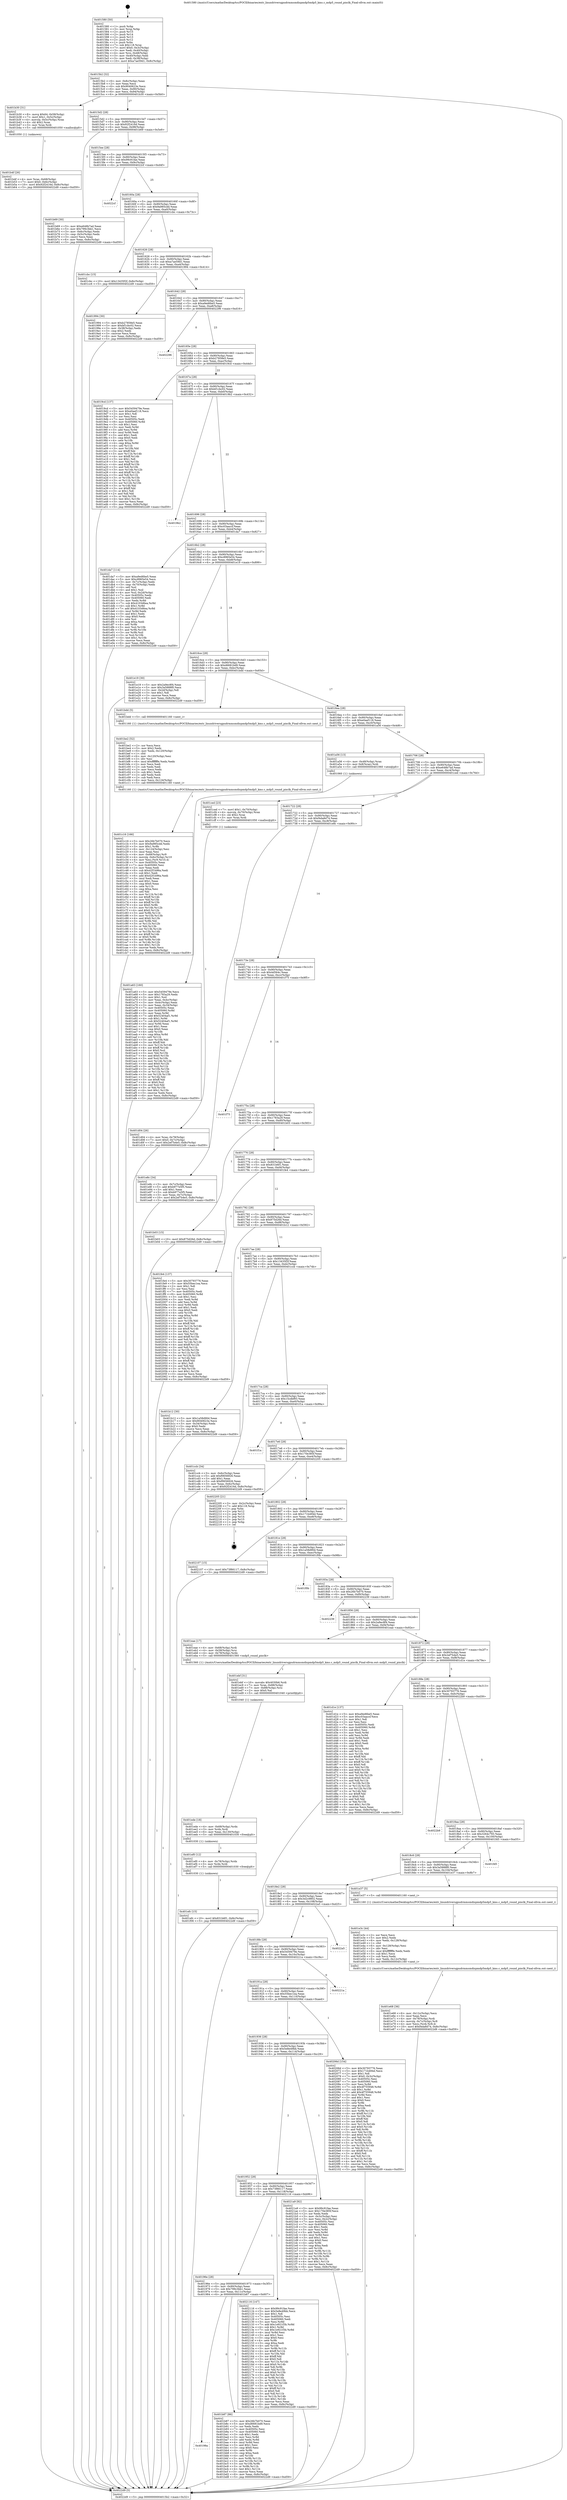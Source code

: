 digraph "0x401580" {
  label = "0x401580 (/mnt/c/Users/mathe/Desktop/tcc/POCII/binaries/extr_linuxdriversgpudrmmsmdispmdp5mdp5_kms.c_mdp5_round_pixclk_Final-ollvm.out::main(0))"
  labelloc = "t"
  node[shape=record]

  Entry [label="",width=0.3,height=0.3,shape=circle,fillcolor=black,style=filled]
  "0x4015b2" [label="{
     0x4015b2 [32]\l
     | [instrs]\l
     &nbsp;&nbsp;0x4015b2 \<+6\>: mov -0x8c(%rbp),%eax\l
     &nbsp;&nbsp;0x4015b8 \<+2\>: mov %eax,%ecx\l
     &nbsp;&nbsp;0x4015ba \<+6\>: sub $0x9040623e,%ecx\l
     &nbsp;&nbsp;0x4015c0 \<+6\>: mov %eax,-0x90(%rbp)\l
     &nbsp;&nbsp;0x4015c6 \<+6\>: mov %ecx,-0x94(%rbp)\l
     &nbsp;&nbsp;0x4015cc \<+6\>: je 0000000000401b30 \<main+0x5b0\>\l
  }"]
  "0x401b30" [label="{
     0x401b30 [31]\l
     | [instrs]\l
     &nbsp;&nbsp;0x401b30 \<+8\>: movq $0x64,-0x58(%rbp)\l
     &nbsp;&nbsp;0x401b38 \<+7\>: movl $0x1,-0x5c(%rbp)\l
     &nbsp;&nbsp;0x401b3f \<+4\>: movslq -0x5c(%rbp),%rax\l
     &nbsp;&nbsp;0x401b43 \<+4\>: shl $0x2,%rax\l
     &nbsp;&nbsp;0x401b47 \<+3\>: mov %rax,%rdi\l
     &nbsp;&nbsp;0x401b4a \<+5\>: call 0000000000401050 \<malloc@plt\>\l
     | [calls]\l
     &nbsp;&nbsp;0x401050 \{1\} (unknown)\l
  }"]
  "0x4015d2" [label="{
     0x4015d2 [28]\l
     | [instrs]\l
     &nbsp;&nbsp;0x4015d2 \<+5\>: jmp 00000000004015d7 \<main+0x57\>\l
     &nbsp;&nbsp;0x4015d7 \<+6\>: mov -0x90(%rbp),%eax\l
     &nbsp;&nbsp;0x4015dd \<+5\>: sub $0x92f2416d,%eax\l
     &nbsp;&nbsp;0x4015e2 \<+6\>: mov %eax,-0x98(%rbp)\l
     &nbsp;&nbsp;0x4015e8 \<+6\>: je 0000000000401b69 \<main+0x5e9\>\l
  }"]
  Exit [label="",width=0.3,height=0.3,shape=circle,fillcolor=black,style=filled,peripheries=2]
  "0x401b69" [label="{
     0x401b69 [30]\l
     | [instrs]\l
     &nbsp;&nbsp;0x401b69 \<+5\>: mov $0xe648b7ad,%eax\l
     &nbsp;&nbsp;0x401b6e \<+5\>: mov $0x799c3bb1,%ecx\l
     &nbsp;&nbsp;0x401b73 \<+3\>: mov -0x6c(%rbp),%edx\l
     &nbsp;&nbsp;0x401b76 \<+3\>: cmp -0x5c(%rbp),%edx\l
     &nbsp;&nbsp;0x401b79 \<+3\>: cmovl %ecx,%eax\l
     &nbsp;&nbsp;0x401b7c \<+6\>: mov %eax,-0x8c(%rbp)\l
     &nbsp;&nbsp;0x401b82 \<+5\>: jmp 00000000004022d9 \<main+0xd59\>\l
  }"]
  "0x4015ee" [label="{
     0x4015ee [28]\l
     | [instrs]\l
     &nbsp;&nbsp;0x4015ee \<+5\>: jmp 00000000004015f3 \<main+0x73\>\l
     &nbsp;&nbsp;0x4015f3 \<+6\>: mov -0x90(%rbp),%eax\l
     &nbsp;&nbsp;0x4015f9 \<+5\>: sub $0x99c91fae,%eax\l
     &nbsp;&nbsp;0x4015fe \<+6\>: mov %eax,-0x9c(%rbp)\l
     &nbsp;&nbsp;0x401604 \<+6\>: je 00000000004022cf \<main+0xd4f\>\l
  }"]
  "0x401efc" [label="{
     0x401efc [15]\l
     | [instrs]\l
     &nbsp;&nbsp;0x401efc \<+10\>: movl $0x831b6f1,-0x8c(%rbp)\l
     &nbsp;&nbsp;0x401f06 \<+5\>: jmp 00000000004022d9 \<main+0xd59\>\l
  }"]
  "0x4022cf" [label="{
     0x4022cf\l
  }", style=dashed]
  "0x40160a" [label="{
     0x40160a [28]\l
     | [instrs]\l
     &nbsp;&nbsp;0x40160a \<+5\>: jmp 000000000040160f \<main+0x8f\>\l
     &nbsp;&nbsp;0x40160f \<+6\>: mov -0x90(%rbp),%eax\l
     &nbsp;&nbsp;0x401615 \<+5\>: sub $0x9a985cdd,%eax\l
     &nbsp;&nbsp;0x40161a \<+6\>: mov %eax,-0xa0(%rbp)\l
     &nbsp;&nbsp;0x401620 \<+6\>: je 0000000000401cbc \<main+0x73c\>\l
  }"]
  "0x401ef0" [label="{
     0x401ef0 [12]\l
     | [instrs]\l
     &nbsp;&nbsp;0x401ef0 \<+4\>: mov -0x78(%rbp),%rdx\l
     &nbsp;&nbsp;0x401ef4 \<+3\>: mov %rdx,%rdi\l
     &nbsp;&nbsp;0x401ef7 \<+5\>: call 0000000000401030 \<free@plt\>\l
     | [calls]\l
     &nbsp;&nbsp;0x401030 \{1\} (unknown)\l
  }"]
  "0x401cbc" [label="{
     0x401cbc [15]\l
     | [instrs]\l
     &nbsp;&nbsp;0x401cbc \<+10\>: movl $0x13435f2f,-0x8c(%rbp)\l
     &nbsp;&nbsp;0x401cc6 \<+5\>: jmp 00000000004022d9 \<main+0xd59\>\l
  }"]
  "0x401626" [label="{
     0x401626 [28]\l
     | [instrs]\l
     &nbsp;&nbsp;0x401626 \<+5\>: jmp 000000000040162b \<main+0xab\>\l
     &nbsp;&nbsp;0x40162b \<+6\>: mov -0x90(%rbp),%eax\l
     &nbsp;&nbsp;0x401631 \<+5\>: sub $0xa7ae59d1,%eax\l
     &nbsp;&nbsp;0x401636 \<+6\>: mov %eax,-0xa4(%rbp)\l
     &nbsp;&nbsp;0x40163c \<+6\>: je 0000000000401994 \<main+0x414\>\l
  }"]
  "0x401ede" [label="{
     0x401ede [18]\l
     | [instrs]\l
     &nbsp;&nbsp;0x401ede \<+4\>: mov -0x68(%rbp),%rdx\l
     &nbsp;&nbsp;0x401ee2 \<+3\>: mov %rdx,%rdi\l
     &nbsp;&nbsp;0x401ee5 \<+6\>: mov %eax,-0x130(%rbp)\l
     &nbsp;&nbsp;0x401eeb \<+5\>: call 0000000000401030 \<free@plt\>\l
     | [calls]\l
     &nbsp;&nbsp;0x401030 \{1\} (unknown)\l
  }"]
  "0x401994" [label="{
     0x401994 [30]\l
     | [instrs]\l
     &nbsp;&nbsp;0x401994 \<+5\>: mov $0xb27858e5,%eax\l
     &nbsp;&nbsp;0x401999 \<+5\>: mov $0xbf1cbc02,%ecx\l
     &nbsp;&nbsp;0x40199e \<+3\>: mov -0x38(%rbp),%edx\l
     &nbsp;&nbsp;0x4019a1 \<+3\>: cmp $0x2,%edx\l
     &nbsp;&nbsp;0x4019a4 \<+3\>: cmovne %ecx,%eax\l
     &nbsp;&nbsp;0x4019a7 \<+6\>: mov %eax,-0x8c(%rbp)\l
     &nbsp;&nbsp;0x4019ad \<+5\>: jmp 00000000004022d9 \<main+0xd59\>\l
  }"]
  "0x401642" [label="{
     0x401642 [28]\l
     | [instrs]\l
     &nbsp;&nbsp;0x401642 \<+5\>: jmp 0000000000401647 \<main+0xc7\>\l
     &nbsp;&nbsp;0x401647 \<+6\>: mov -0x90(%rbp),%eax\l
     &nbsp;&nbsp;0x40164d \<+5\>: sub $0xa9ed6be5,%eax\l
     &nbsp;&nbsp;0x401652 \<+6\>: mov %eax,-0xa8(%rbp)\l
     &nbsp;&nbsp;0x401658 \<+6\>: je 0000000000402296 \<main+0xd16\>\l
  }"]
  "0x4022d9" [label="{
     0x4022d9 [5]\l
     | [instrs]\l
     &nbsp;&nbsp;0x4022d9 \<+5\>: jmp 00000000004015b2 \<main+0x32\>\l
  }"]
  "0x401580" [label="{
     0x401580 [50]\l
     | [instrs]\l
     &nbsp;&nbsp;0x401580 \<+1\>: push %rbp\l
     &nbsp;&nbsp;0x401581 \<+3\>: mov %rsp,%rbp\l
     &nbsp;&nbsp;0x401584 \<+2\>: push %r15\l
     &nbsp;&nbsp;0x401586 \<+2\>: push %r14\l
     &nbsp;&nbsp;0x401588 \<+2\>: push %r13\l
     &nbsp;&nbsp;0x40158a \<+2\>: push %r12\l
     &nbsp;&nbsp;0x40158c \<+1\>: push %rbx\l
     &nbsp;&nbsp;0x40158d \<+7\>: sub $0x118,%rsp\l
     &nbsp;&nbsp;0x401594 \<+7\>: movl $0x0,-0x3c(%rbp)\l
     &nbsp;&nbsp;0x40159b \<+3\>: mov %edi,-0x40(%rbp)\l
     &nbsp;&nbsp;0x40159e \<+4\>: mov %rsi,-0x48(%rbp)\l
     &nbsp;&nbsp;0x4015a2 \<+3\>: mov -0x40(%rbp),%edi\l
     &nbsp;&nbsp;0x4015a5 \<+3\>: mov %edi,-0x38(%rbp)\l
     &nbsp;&nbsp;0x4015a8 \<+10\>: movl $0xa7ae59d1,-0x8c(%rbp)\l
  }"]
  "0x401ebf" [label="{
     0x401ebf [31]\l
     | [instrs]\l
     &nbsp;&nbsp;0x401ebf \<+10\>: movabs $0x4030b6,%rdi\l
     &nbsp;&nbsp;0x401ec9 \<+7\>: mov %rax,-0x88(%rbp)\l
     &nbsp;&nbsp;0x401ed0 \<+7\>: mov -0x88(%rbp),%rsi\l
     &nbsp;&nbsp;0x401ed7 \<+2\>: mov $0x0,%al\l
     &nbsp;&nbsp;0x401ed9 \<+5\>: call 0000000000401040 \<printf@plt\>\l
     | [calls]\l
     &nbsp;&nbsp;0x401040 \{1\} (unknown)\l
  }"]
  "0x402296" [label="{
     0x402296\l
  }", style=dashed]
  "0x40165e" [label="{
     0x40165e [28]\l
     | [instrs]\l
     &nbsp;&nbsp;0x40165e \<+5\>: jmp 0000000000401663 \<main+0xe3\>\l
     &nbsp;&nbsp;0x401663 \<+6\>: mov -0x90(%rbp),%eax\l
     &nbsp;&nbsp;0x401669 \<+5\>: sub $0xb27858e5,%eax\l
     &nbsp;&nbsp;0x40166e \<+6\>: mov %eax,-0xac(%rbp)\l
     &nbsp;&nbsp;0x401674 \<+6\>: je 00000000004019cd \<main+0x44d\>\l
  }"]
  "0x401e68" [label="{
     0x401e68 [36]\l
     | [instrs]\l
     &nbsp;&nbsp;0x401e68 \<+6\>: mov -0x12c(%rbp),%ecx\l
     &nbsp;&nbsp;0x401e6e \<+3\>: imul %eax,%ecx\l
     &nbsp;&nbsp;0x401e71 \<+4\>: mov -0x78(%rbp),%rdi\l
     &nbsp;&nbsp;0x401e75 \<+4\>: movslq -0x7c(%rbp),%r8\l
     &nbsp;&nbsp;0x401e79 \<+4\>: mov %ecx,(%rdi,%r8,4)\l
     &nbsp;&nbsp;0x401e7d \<+10\>: movl $0xf4da8d74,-0x8c(%rbp)\l
     &nbsp;&nbsp;0x401e87 \<+5\>: jmp 00000000004022d9 \<main+0xd59\>\l
  }"]
  "0x4019cd" [label="{
     0x4019cd [137]\l
     | [instrs]\l
     &nbsp;&nbsp;0x4019cd \<+5\>: mov $0x5459479e,%eax\l
     &nbsp;&nbsp;0x4019d2 \<+5\>: mov $0xe0aef118,%ecx\l
     &nbsp;&nbsp;0x4019d7 \<+2\>: mov $0x1,%dl\l
     &nbsp;&nbsp;0x4019d9 \<+2\>: xor %esi,%esi\l
     &nbsp;&nbsp;0x4019db \<+7\>: mov 0x40505c,%edi\l
     &nbsp;&nbsp;0x4019e2 \<+8\>: mov 0x405060,%r8d\l
     &nbsp;&nbsp;0x4019ea \<+3\>: sub $0x1,%esi\l
     &nbsp;&nbsp;0x4019ed \<+3\>: mov %edi,%r9d\l
     &nbsp;&nbsp;0x4019f0 \<+3\>: add %esi,%r9d\l
     &nbsp;&nbsp;0x4019f3 \<+4\>: imul %r9d,%edi\l
     &nbsp;&nbsp;0x4019f7 \<+3\>: and $0x1,%edi\l
     &nbsp;&nbsp;0x4019fa \<+3\>: cmp $0x0,%edi\l
     &nbsp;&nbsp;0x4019fd \<+4\>: sete %r10b\l
     &nbsp;&nbsp;0x401a01 \<+4\>: cmp $0xa,%r8d\l
     &nbsp;&nbsp;0x401a05 \<+4\>: setl %r11b\l
     &nbsp;&nbsp;0x401a09 \<+3\>: mov %r10b,%bl\l
     &nbsp;&nbsp;0x401a0c \<+3\>: xor $0xff,%bl\l
     &nbsp;&nbsp;0x401a0f \<+3\>: mov %r11b,%r14b\l
     &nbsp;&nbsp;0x401a12 \<+4\>: xor $0xff,%r14b\l
     &nbsp;&nbsp;0x401a16 \<+3\>: xor $0x1,%dl\l
     &nbsp;&nbsp;0x401a19 \<+3\>: mov %bl,%r15b\l
     &nbsp;&nbsp;0x401a1c \<+4\>: and $0xff,%r15b\l
     &nbsp;&nbsp;0x401a20 \<+3\>: and %dl,%r10b\l
     &nbsp;&nbsp;0x401a23 \<+3\>: mov %r14b,%r12b\l
     &nbsp;&nbsp;0x401a26 \<+4\>: and $0xff,%r12b\l
     &nbsp;&nbsp;0x401a2a \<+3\>: and %dl,%r11b\l
     &nbsp;&nbsp;0x401a2d \<+3\>: or %r10b,%r15b\l
     &nbsp;&nbsp;0x401a30 \<+3\>: or %r11b,%r12b\l
     &nbsp;&nbsp;0x401a33 \<+3\>: xor %r12b,%r15b\l
     &nbsp;&nbsp;0x401a36 \<+3\>: or %r14b,%bl\l
     &nbsp;&nbsp;0x401a39 \<+3\>: xor $0xff,%bl\l
     &nbsp;&nbsp;0x401a3c \<+3\>: or $0x1,%dl\l
     &nbsp;&nbsp;0x401a3f \<+2\>: and %dl,%bl\l
     &nbsp;&nbsp;0x401a41 \<+3\>: or %bl,%r15b\l
     &nbsp;&nbsp;0x401a44 \<+4\>: test $0x1,%r15b\l
     &nbsp;&nbsp;0x401a48 \<+3\>: cmovne %ecx,%eax\l
     &nbsp;&nbsp;0x401a4b \<+6\>: mov %eax,-0x8c(%rbp)\l
     &nbsp;&nbsp;0x401a51 \<+5\>: jmp 00000000004022d9 \<main+0xd59\>\l
  }"]
  "0x40167a" [label="{
     0x40167a [28]\l
     | [instrs]\l
     &nbsp;&nbsp;0x40167a \<+5\>: jmp 000000000040167f \<main+0xff\>\l
     &nbsp;&nbsp;0x40167f \<+6\>: mov -0x90(%rbp),%eax\l
     &nbsp;&nbsp;0x401685 \<+5\>: sub $0xbf1cbc02,%eax\l
     &nbsp;&nbsp;0x40168a \<+6\>: mov %eax,-0xb0(%rbp)\l
     &nbsp;&nbsp;0x401690 \<+6\>: je 00000000004019b2 \<main+0x432\>\l
  }"]
  "0x401e3c" [label="{
     0x401e3c [44]\l
     | [instrs]\l
     &nbsp;&nbsp;0x401e3c \<+2\>: xor %ecx,%ecx\l
     &nbsp;&nbsp;0x401e3e \<+5\>: mov $0x2,%edx\l
     &nbsp;&nbsp;0x401e43 \<+6\>: mov %edx,-0x128(%rbp)\l
     &nbsp;&nbsp;0x401e49 \<+1\>: cltd\l
     &nbsp;&nbsp;0x401e4a \<+6\>: mov -0x128(%rbp),%esi\l
     &nbsp;&nbsp;0x401e50 \<+2\>: idiv %esi\l
     &nbsp;&nbsp;0x401e52 \<+6\>: imul $0xfffffffe,%edx,%edx\l
     &nbsp;&nbsp;0x401e58 \<+3\>: sub $0x1,%ecx\l
     &nbsp;&nbsp;0x401e5b \<+2\>: sub %ecx,%edx\l
     &nbsp;&nbsp;0x401e5d \<+6\>: mov %edx,-0x12c(%rbp)\l
     &nbsp;&nbsp;0x401e63 \<+5\>: call 0000000000401160 \<next_i\>\l
     | [calls]\l
     &nbsp;&nbsp;0x401160 \{1\} (/mnt/c/Users/mathe/Desktop/tcc/POCII/binaries/extr_linuxdriversgpudrmmsmdispmdp5mdp5_kms.c_mdp5_round_pixclk_Final-ollvm.out::next_i)\l
  }"]
  "0x4019b2" [label="{
     0x4019b2\l
  }", style=dashed]
  "0x401696" [label="{
     0x401696 [28]\l
     | [instrs]\l
     &nbsp;&nbsp;0x401696 \<+5\>: jmp 000000000040169b \<main+0x11b\>\l
     &nbsp;&nbsp;0x40169b \<+6\>: mov -0x90(%rbp),%eax\l
     &nbsp;&nbsp;0x4016a1 \<+5\>: sub $0xc03aaccf,%eax\l
     &nbsp;&nbsp;0x4016a6 \<+6\>: mov %eax,-0xb4(%rbp)\l
     &nbsp;&nbsp;0x4016ac \<+6\>: je 0000000000401da7 \<main+0x827\>\l
  }"]
  "0x401d04" [label="{
     0x401d04 [26]\l
     | [instrs]\l
     &nbsp;&nbsp;0x401d04 \<+4\>: mov %rax,-0x78(%rbp)\l
     &nbsp;&nbsp;0x401d08 \<+7\>: movl $0x0,-0x7c(%rbp)\l
     &nbsp;&nbsp;0x401d0f \<+10\>: movl $0x2ef7b4e5,-0x8c(%rbp)\l
     &nbsp;&nbsp;0x401d19 \<+5\>: jmp 00000000004022d9 \<main+0xd59\>\l
  }"]
  "0x401da7" [label="{
     0x401da7 [114]\l
     | [instrs]\l
     &nbsp;&nbsp;0x401da7 \<+5\>: mov $0xa9ed6be5,%eax\l
     &nbsp;&nbsp;0x401dac \<+5\>: mov $0xc8965e54,%ecx\l
     &nbsp;&nbsp;0x401db1 \<+3\>: mov -0x7c(%rbp),%edx\l
     &nbsp;&nbsp;0x401db4 \<+3\>: cmp -0x70(%rbp),%edx\l
     &nbsp;&nbsp;0x401db7 \<+4\>: setl %sil\l
     &nbsp;&nbsp;0x401dbb \<+4\>: and $0x1,%sil\l
     &nbsp;&nbsp;0x401dbf \<+4\>: mov %sil,-0x2d(%rbp)\l
     &nbsp;&nbsp;0x401dc3 \<+7\>: mov 0x40505c,%edx\l
     &nbsp;&nbsp;0x401dca \<+7\>: mov 0x405060,%edi\l
     &nbsp;&nbsp;0x401dd1 \<+3\>: mov %edx,%r8d\l
     &nbsp;&nbsp;0x401dd4 \<+7\>: sub $0x4103d6ea,%r8d\l
     &nbsp;&nbsp;0x401ddb \<+4\>: sub $0x1,%r8d\l
     &nbsp;&nbsp;0x401ddf \<+7\>: add $0x4103d6ea,%r8d\l
     &nbsp;&nbsp;0x401de6 \<+4\>: imul %r8d,%edx\l
     &nbsp;&nbsp;0x401dea \<+3\>: and $0x1,%edx\l
     &nbsp;&nbsp;0x401ded \<+3\>: cmp $0x0,%edx\l
     &nbsp;&nbsp;0x401df0 \<+4\>: sete %sil\l
     &nbsp;&nbsp;0x401df4 \<+3\>: cmp $0xa,%edi\l
     &nbsp;&nbsp;0x401df7 \<+4\>: setl %r9b\l
     &nbsp;&nbsp;0x401dfb \<+3\>: mov %sil,%r10b\l
     &nbsp;&nbsp;0x401dfe \<+3\>: and %r9b,%r10b\l
     &nbsp;&nbsp;0x401e01 \<+3\>: xor %r9b,%sil\l
     &nbsp;&nbsp;0x401e04 \<+3\>: or %sil,%r10b\l
     &nbsp;&nbsp;0x401e07 \<+4\>: test $0x1,%r10b\l
     &nbsp;&nbsp;0x401e0b \<+3\>: cmovne %ecx,%eax\l
     &nbsp;&nbsp;0x401e0e \<+6\>: mov %eax,-0x8c(%rbp)\l
     &nbsp;&nbsp;0x401e14 \<+5\>: jmp 00000000004022d9 \<main+0xd59\>\l
  }"]
  "0x4016b2" [label="{
     0x4016b2 [28]\l
     | [instrs]\l
     &nbsp;&nbsp;0x4016b2 \<+5\>: jmp 00000000004016b7 \<main+0x137\>\l
     &nbsp;&nbsp;0x4016b7 \<+6\>: mov -0x90(%rbp),%eax\l
     &nbsp;&nbsp;0x4016bd \<+5\>: sub $0xc8965e54,%eax\l
     &nbsp;&nbsp;0x4016c2 \<+6\>: mov %eax,-0xb8(%rbp)\l
     &nbsp;&nbsp;0x4016c8 \<+6\>: je 0000000000401e19 \<main+0x899\>\l
  }"]
  "0x401c16" [label="{
     0x401c16 [166]\l
     | [instrs]\l
     &nbsp;&nbsp;0x401c16 \<+5\>: mov $0x26b7b070,%ecx\l
     &nbsp;&nbsp;0x401c1b \<+5\>: mov $0x9a985cdd,%edx\l
     &nbsp;&nbsp;0x401c20 \<+3\>: mov $0x1,%r8b\l
     &nbsp;&nbsp;0x401c23 \<+6\>: mov -0x124(%rbp),%esi\l
     &nbsp;&nbsp;0x401c29 \<+3\>: imul %eax,%esi\l
     &nbsp;&nbsp;0x401c2c \<+4\>: mov -0x68(%rbp),%r9\l
     &nbsp;&nbsp;0x401c30 \<+4\>: movslq -0x6c(%rbp),%r10\l
     &nbsp;&nbsp;0x401c34 \<+4\>: mov %esi,(%r9,%r10,4)\l
     &nbsp;&nbsp;0x401c38 \<+7\>: mov 0x40505c,%eax\l
     &nbsp;&nbsp;0x401c3f \<+7\>: mov 0x405060,%esi\l
     &nbsp;&nbsp;0x401c46 \<+2\>: mov %eax,%edi\l
     &nbsp;&nbsp;0x401c48 \<+6\>: sub $0x42f1b96a,%edi\l
     &nbsp;&nbsp;0x401c4e \<+3\>: sub $0x1,%edi\l
     &nbsp;&nbsp;0x401c51 \<+6\>: add $0x42f1b96a,%edi\l
     &nbsp;&nbsp;0x401c57 \<+3\>: imul %edi,%eax\l
     &nbsp;&nbsp;0x401c5a \<+3\>: and $0x1,%eax\l
     &nbsp;&nbsp;0x401c5d \<+3\>: cmp $0x0,%eax\l
     &nbsp;&nbsp;0x401c60 \<+4\>: sete %r11b\l
     &nbsp;&nbsp;0x401c64 \<+3\>: cmp $0xa,%esi\l
     &nbsp;&nbsp;0x401c67 \<+3\>: setl %bl\l
     &nbsp;&nbsp;0x401c6a \<+3\>: mov %r11b,%r14b\l
     &nbsp;&nbsp;0x401c6d \<+4\>: xor $0xff,%r14b\l
     &nbsp;&nbsp;0x401c71 \<+3\>: mov %bl,%r15b\l
     &nbsp;&nbsp;0x401c74 \<+4\>: xor $0xff,%r15b\l
     &nbsp;&nbsp;0x401c78 \<+4\>: xor $0x0,%r8b\l
     &nbsp;&nbsp;0x401c7c \<+3\>: mov %r14b,%r12b\l
     &nbsp;&nbsp;0x401c7f \<+4\>: and $0x0,%r12b\l
     &nbsp;&nbsp;0x401c83 \<+3\>: and %r8b,%r11b\l
     &nbsp;&nbsp;0x401c86 \<+3\>: mov %r15b,%r13b\l
     &nbsp;&nbsp;0x401c89 \<+4\>: and $0x0,%r13b\l
     &nbsp;&nbsp;0x401c8d \<+3\>: and %r8b,%bl\l
     &nbsp;&nbsp;0x401c90 \<+3\>: or %r11b,%r12b\l
     &nbsp;&nbsp;0x401c93 \<+3\>: or %bl,%r13b\l
     &nbsp;&nbsp;0x401c96 \<+3\>: xor %r13b,%r12b\l
     &nbsp;&nbsp;0x401c99 \<+3\>: or %r15b,%r14b\l
     &nbsp;&nbsp;0x401c9c \<+4\>: xor $0xff,%r14b\l
     &nbsp;&nbsp;0x401ca0 \<+4\>: or $0x0,%r8b\l
     &nbsp;&nbsp;0x401ca4 \<+3\>: and %r8b,%r14b\l
     &nbsp;&nbsp;0x401ca7 \<+3\>: or %r14b,%r12b\l
     &nbsp;&nbsp;0x401caa \<+4\>: test $0x1,%r12b\l
     &nbsp;&nbsp;0x401cae \<+3\>: cmovne %edx,%ecx\l
     &nbsp;&nbsp;0x401cb1 \<+6\>: mov %ecx,-0x8c(%rbp)\l
     &nbsp;&nbsp;0x401cb7 \<+5\>: jmp 00000000004022d9 \<main+0xd59\>\l
  }"]
  "0x401e19" [label="{
     0x401e19 [30]\l
     | [instrs]\l
     &nbsp;&nbsp;0x401e19 \<+5\>: mov $0x2a9ec8f4,%eax\l
     &nbsp;&nbsp;0x401e1e \<+5\>: mov $0x3a5888f0,%ecx\l
     &nbsp;&nbsp;0x401e23 \<+3\>: mov -0x2d(%rbp),%dl\l
     &nbsp;&nbsp;0x401e26 \<+3\>: test $0x1,%dl\l
     &nbsp;&nbsp;0x401e29 \<+3\>: cmovne %ecx,%eax\l
     &nbsp;&nbsp;0x401e2c \<+6\>: mov %eax,-0x8c(%rbp)\l
     &nbsp;&nbsp;0x401e32 \<+5\>: jmp 00000000004022d9 \<main+0xd59\>\l
  }"]
  "0x4016ce" [label="{
     0x4016ce [28]\l
     | [instrs]\l
     &nbsp;&nbsp;0x4016ce \<+5\>: jmp 00000000004016d3 \<main+0x153\>\l
     &nbsp;&nbsp;0x4016d3 \<+6\>: mov -0x90(%rbp),%eax\l
     &nbsp;&nbsp;0x4016d9 \<+5\>: sub $0xd6681bd9,%eax\l
     &nbsp;&nbsp;0x4016de \<+6\>: mov %eax,-0xbc(%rbp)\l
     &nbsp;&nbsp;0x4016e4 \<+6\>: je 0000000000401bdd \<main+0x65d\>\l
  }"]
  "0x401be2" [label="{
     0x401be2 [52]\l
     | [instrs]\l
     &nbsp;&nbsp;0x401be2 \<+2\>: xor %ecx,%ecx\l
     &nbsp;&nbsp;0x401be4 \<+5\>: mov $0x2,%edx\l
     &nbsp;&nbsp;0x401be9 \<+6\>: mov %edx,-0x120(%rbp)\l
     &nbsp;&nbsp;0x401bef \<+1\>: cltd\l
     &nbsp;&nbsp;0x401bf0 \<+6\>: mov -0x120(%rbp),%esi\l
     &nbsp;&nbsp;0x401bf6 \<+2\>: idiv %esi\l
     &nbsp;&nbsp;0x401bf8 \<+6\>: imul $0xfffffffe,%edx,%edx\l
     &nbsp;&nbsp;0x401bfe \<+2\>: mov %ecx,%edi\l
     &nbsp;&nbsp;0x401c00 \<+2\>: sub %edx,%edi\l
     &nbsp;&nbsp;0x401c02 \<+2\>: mov %ecx,%edx\l
     &nbsp;&nbsp;0x401c04 \<+3\>: sub $0x1,%edx\l
     &nbsp;&nbsp;0x401c07 \<+2\>: add %edx,%edi\l
     &nbsp;&nbsp;0x401c09 \<+2\>: sub %edi,%ecx\l
     &nbsp;&nbsp;0x401c0b \<+6\>: mov %ecx,-0x124(%rbp)\l
     &nbsp;&nbsp;0x401c11 \<+5\>: call 0000000000401160 \<next_i\>\l
     | [calls]\l
     &nbsp;&nbsp;0x401160 \{1\} (/mnt/c/Users/mathe/Desktop/tcc/POCII/binaries/extr_linuxdriversgpudrmmsmdispmdp5mdp5_kms.c_mdp5_round_pixclk_Final-ollvm.out::next_i)\l
  }"]
  "0x401bdd" [label="{
     0x401bdd [5]\l
     | [instrs]\l
     &nbsp;&nbsp;0x401bdd \<+5\>: call 0000000000401160 \<next_i\>\l
     | [calls]\l
     &nbsp;&nbsp;0x401160 \{1\} (/mnt/c/Users/mathe/Desktop/tcc/POCII/binaries/extr_linuxdriversgpudrmmsmdispmdp5mdp5_kms.c_mdp5_round_pixclk_Final-ollvm.out::next_i)\l
  }"]
  "0x4016ea" [label="{
     0x4016ea [28]\l
     | [instrs]\l
     &nbsp;&nbsp;0x4016ea \<+5\>: jmp 00000000004016ef \<main+0x16f\>\l
     &nbsp;&nbsp;0x4016ef \<+6\>: mov -0x90(%rbp),%eax\l
     &nbsp;&nbsp;0x4016f5 \<+5\>: sub $0xe0aef118,%eax\l
     &nbsp;&nbsp;0x4016fa \<+6\>: mov %eax,-0xc0(%rbp)\l
     &nbsp;&nbsp;0x401700 \<+6\>: je 0000000000401a56 \<main+0x4d6\>\l
  }"]
  "0x40198a" [label="{
     0x40198a\l
  }", style=dashed]
  "0x401a56" [label="{
     0x401a56 [13]\l
     | [instrs]\l
     &nbsp;&nbsp;0x401a56 \<+4\>: mov -0x48(%rbp),%rax\l
     &nbsp;&nbsp;0x401a5a \<+4\>: mov 0x8(%rax),%rdi\l
     &nbsp;&nbsp;0x401a5e \<+5\>: call 0000000000401060 \<atoi@plt\>\l
     | [calls]\l
     &nbsp;&nbsp;0x401060 \{1\} (unknown)\l
  }"]
  "0x401706" [label="{
     0x401706 [28]\l
     | [instrs]\l
     &nbsp;&nbsp;0x401706 \<+5\>: jmp 000000000040170b \<main+0x18b\>\l
     &nbsp;&nbsp;0x40170b \<+6\>: mov -0x90(%rbp),%eax\l
     &nbsp;&nbsp;0x401711 \<+5\>: sub $0xe648b7ad,%eax\l
     &nbsp;&nbsp;0x401716 \<+6\>: mov %eax,-0xc4(%rbp)\l
     &nbsp;&nbsp;0x40171c \<+6\>: je 0000000000401ced \<main+0x76d\>\l
  }"]
  "0x401a63" [label="{
     0x401a63 [160]\l
     | [instrs]\l
     &nbsp;&nbsp;0x401a63 \<+5\>: mov $0x5459479e,%ecx\l
     &nbsp;&nbsp;0x401a68 \<+5\>: mov $0x1783a29,%edx\l
     &nbsp;&nbsp;0x401a6d \<+3\>: mov $0x1,%sil\l
     &nbsp;&nbsp;0x401a70 \<+3\>: mov %eax,-0x4c(%rbp)\l
     &nbsp;&nbsp;0x401a73 \<+3\>: mov -0x4c(%rbp),%eax\l
     &nbsp;&nbsp;0x401a76 \<+3\>: mov %eax,-0x34(%rbp)\l
     &nbsp;&nbsp;0x401a79 \<+7\>: mov 0x40505c,%eax\l
     &nbsp;&nbsp;0x401a80 \<+8\>: mov 0x405060,%r8d\l
     &nbsp;&nbsp;0x401a88 \<+3\>: mov %eax,%r9d\l
     &nbsp;&nbsp;0x401a8b \<+7\>: add $0x52404af1,%r9d\l
     &nbsp;&nbsp;0x401a92 \<+4\>: sub $0x1,%r9d\l
     &nbsp;&nbsp;0x401a96 \<+7\>: sub $0x52404af1,%r9d\l
     &nbsp;&nbsp;0x401a9d \<+4\>: imul %r9d,%eax\l
     &nbsp;&nbsp;0x401aa1 \<+3\>: and $0x1,%eax\l
     &nbsp;&nbsp;0x401aa4 \<+3\>: cmp $0x0,%eax\l
     &nbsp;&nbsp;0x401aa7 \<+4\>: sete %r10b\l
     &nbsp;&nbsp;0x401aab \<+4\>: cmp $0xa,%r8d\l
     &nbsp;&nbsp;0x401aaf \<+4\>: setl %r11b\l
     &nbsp;&nbsp;0x401ab3 \<+3\>: mov %r10b,%bl\l
     &nbsp;&nbsp;0x401ab6 \<+3\>: xor $0xff,%bl\l
     &nbsp;&nbsp;0x401ab9 \<+3\>: mov %r11b,%r14b\l
     &nbsp;&nbsp;0x401abc \<+4\>: xor $0xff,%r14b\l
     &nbsp;&nbsp;0x401ac0 \<+4\>: xor $0x0,%sil\l
     &nbsp;&nbsp;0x401ac4 \<+3\>: mov %bl,%r15b\l
     &nbsp;&nbsp;0x401ac7 \<+4\>: and $0x0,%r15b\l
     &nbsp;&nbsp;0x401acb \<+3\>: and %sil,%r10b\l
     &nbsp;&nbsp;0x401ace \<+3\>: mov %r14b,%r12b\l
     &nbsp;&nbsp;0x401ad1 \<+4\>: and $0x0,%r12b\l
     &nbsp;&nbsp;0x401ad5 \<+3\>: and %sil,%r11b\l
     &nbsp;&nbsp;0x401ad8 \<+3\>: or %r10b,%r15b\l
     &nbsp;&nbsp;0x401adb \<+3\>: or %r11b,%r12b\l
     &nbsp;&nbsp;0x401ade \<+3\>: xor %r12b,%r15b\l
     &nbsp;&nbsp;0x401ae1 \<+3\>: or %r14b,%bl\l
     &nbsp;&nbsp;0x401ae4 \<+3\>: xor $0xff,%bl\l
     &nbsp;&nbsp;0x401ae7 \<+4\>: or $0x0,%sil\l
     &nbsp;&nbsp;0x401aeb \<+3\>: and %sil,%bl\l
     &nbsp;&nbsp;0x401aee \<+3\>: or %bl,%r15b\l
     &nbsp;&nbsp;0x401af1 \<+4\>: test $0x1,%r15b\l
     &nbsp;&nbsp;0x401af5 \<+3\>: cmovne %edx,%ecx\l
     &nbsp;&nbsp;0x401af8 \<+6\>: mov %ecx,-0x8c(%rbp)\l
     &nbsp;&nbsp;0x401afe \<+5\>: jmp 00000000004022d9 \<main+0xd59\>\l
  }"]
  "0x401b87" [label="{
     0x401b87 [86]\l
     | [instrs]\l
     &nbsp;&nbsp;0x401b87 \<+5\>: mov $0x26b7b070,%eax\l
     &nbsp;&nbsp;0x401b8c \<+5\>: mov $0xd6681bd9,%ecx\l
     &nbsp;&nbsp;0x401b91 \<+2\>: xor %edx,%edx\l
     &nbsp;&nbsp;0x401b93 \<+7\>: mov 0x40505c,%esi\l
     &nbsp;&nbsp;0x401b9a \<+7\>: mov 0x405060,%edi\l
     &nbsp;&nbsp;0x401ba1 \<+3\>: sub $0x1,%edx\l
     &nbsp;&nbsp;0x401ba4 \<+3\>: mov %esi,%r8d\l
     &nbsp;&nbsp;0x401ba7 \<+3\>: add %edx,%r8d\l
     &nbsp;&nbsp;0x401baa \<+4\>: imul %r8d,%esi\l
     &nbsp;&nbsp;0x401bae \<+3\>: and $0x1,%esi\l
     &nbsp;&nbsp;0x401bb1 \<+3\>: cmp $0x0,%esi\l
     &nbsp;&nbsp;0x401bb4 \<+4\>: sete %r9b\l
     &nbsp;&nbsp;0x401bb8 \<+3\>: cmp $0xa,%edi\l
     &nbsp;&nbsp;0x401bbb \<+4\>: setl %r10b\l
     &nbsp;&nbsp;0x401bbf \<+3\>: mov %r9b,%r11b\l
     &nbsp;&nbsp;0x401bc2 \<+3\>: and %r10b,%r11b\l
     &nbsp;&nbsp;0x401bc5 \<+3\>: xor %r10b,%r9b\l
     &nbsp;&nbsp;0x401bc8 \<+3\>: or %r9b,%r11b\l
     &nbsp;&nbsp;0x401bcb \<+4\>: test $0x1,%r11b\l
     &nbsp;&nbsp;0x401bcf \<+3\>: cmovne %ecx,%eax\l
     &nbsp;&nbsp;0x401bd2 \<+6\>: mov %eax,-0x8c(%rbp)\l
     &nbsp;&nbsp;0x401bd8 \<+5\>: jmp 00000000004022d9 \<main+0xd59\>\l
  }"]
  "0x401ced" [label="{
     0x401ced [23]\l
     | [instrs]\l
     &nbsp;&nbsp;0x401ced \<+7\>: movl $0x1,-0x70(%rbp)\l
     &nbsp;&nbsp;0x401cf4 \<+4\>: movslq -0x70(%rbp),%rax\l
     &nbsp;&nbsp;0x401cf8 \<+4\>: shl $0x2,%rax\l
     &nbsp;&nbsp;0x401cfc \<+3\>: mov %rax,%rdi\l
     &nbsp;&nbsp;0x401cff \<+5\>: call 0000000000401050 \<malloc@plt\>\l
     | [calls]\l
     &nbsp;&nbsp;0x401050 \{1\} (unknown)\l
  }"]
  "0x401722" [label="{
     0x401722 [28]\l
     | [instrs]\l
     &nbsp;&nbsp;0x401722 \<+5\>: jmp 0000000000401727 \<main+0x1a7\>\l
     &nbsp;&nbsp;0x401727 \<+6\>: mov -0x90(%rbp),%eax\l
     &nbsp;&nbsp;0x40172d \<+5\>: sub $0xf4da8d74,%eax\l
     &nbsp;&nbsp;0x401732 \<+6\>: mov %eax,-0xc8(%rbp)\l
     &nbsp;&nbsp;0x401738 \<+6\>: je 0000000000401e8c \<main+0x90c\>\l
  }"]
  "0x40196e" [label="{
     0x40196e [28]\l
     | [instrs]\l
     &nbsp;&nbsp;0x40196e \<+5\>: jmp 0000000000401973 \<main+0x3f3\>\l
     &nbsp;&nbsp;0x401973 \<+6\>: mov -0x90(%rbp),%eax\l
     &nbsp;&nbsp;0x401979 \<+5\>: sub $0x799c3bb1,%eax\l
     &nbsp;&nbsp;0x40197e \<+6\>: mov %eax,-0x11c(%rbp)\l
     &nbsp;&nbsp;0x401984 \<+6\>: je 0000000000401b87 \<main+0x607\>\l
  }"]
  "0x401e8c" [label="{
     0x401e8c [34]\l
     | [instrs]\l
     &nbsp;&nbsp;0x401e8c \<+3\>: mov -0x7c(%rbp),%eax\l
     &nbsp;&nbsp;0x401e8f \<+5\>: add $0xb977e5f5,%eax\l
     &nbsp;&nbsp;0x401e94 \<+3\>: add $0x1,%eax\l
     &nbsp;&nbsp;0x401e97 \<+5\>: sub $0xb977e5f5,%eax\l
     &nbsp;&nbsp;0x401e9c \<+3\>: mov %eax,-0x7c(%rbp)\l
     &nbsp;&nbsp;0x401e9f \<+10\>: movl $0x2ef7b4e5,-0x8c(%rbp)\l
     &nbsp;&nbsp;0x401ea9 \<+5\>: jmp 00000000004022d9 \<main+0xd59\>\l
  }"]
  "0x40173e" [label="{
     0x40173e [28]\l
     | [instrs]\l
     &nbsp;&nbsp;0x40173e \<+5\>: jmp 0000000000401743 \<main+0x1c3\>\l
     &nbsp;&nbsp;0x401743 \<+6\>: mov -0x90(%rbp),%eax\l
     &nbsp;&nbsp;0x401749 \<+5\>: sub $0x4d564c,%eax\l
     &nbsp;&nbsp;0x40174e \<+6\>: mov %eax,-0xcc(%rbp)\l
     &nbsp;&nbsp;0x401754 \<+6\>: je 0000000000401f75 \<main+0x9f5\>\l
  }"]
  "0x402116" [label="{
     0x402116 [147]\l
     | [instrs]\l
     &nbsp;&nbsp;0x402116 \<+5\>: mov $0x99c91fae,%eax\l
     &nbsp;&nbsp;0x40211b \<+5\>: mov $0x5e8e49bb,%ecx\l
     &nbsp;&nbsp;0x402120 \<+2\>: mov $0x1,%dl\l
     &nbsp;&nbsp;0x402122 \<+7\>: mov 0x40505c,%esi\l
     &nbsp;&nbsp;0x402129 \<+7\>: mov 0x405060,%edi\l
     &nbsp;&nbsp;0x402130 \<+3\>: mov %esi,%r8d\l
     &nbsp;&nbsp;0x402133 \<+7\>: add $0x1e921f3b,%r8d\l
     &nbsp;&nbsp;0x40213a \<+4\>: sub $0x1,%r8d\l
     &nbsp;&nbsp;0x40213e \<+7\>: sub $0x1e921f3b,%r8d\l
     &nbsp;&nbsp;0x402145 \<+4\>: imul %r8d,%esi\l
     &nbsp;&nbsp;0x402149 \<+3\>: and $0x1,%esi\l
     &nbsp;&nbsp;0x40214c \<+3\>: cmp $0x0,%esi\l
     &nbsp;&nbsp;0x40214f \<+4\>: sete %r9b\l
     &nbsp;&nbsp;0x402153 \<+3\>: cmp $0xa,%edi\l
     &nbsp;&nbsp;0x402156 \<+4\>: setl %r10b\l
     &nbsp;&nbsp;0x40215a \<+3\>: mov %r9b,%r11b\l
     &nbsp;&nbsp;0x40215d \<+4\>: xor $0xff,%r11b\l
     &nbsp;&nbsp;0x402161 \<+3\>: mov %r10b,%bl\l
     &nbsp;&nbsp;0x402164 \<+3\>: xor $0xff,%bl\l
     &nbsp;&nbsp;0x402167 \<+3\>: xor $0x0,%dl\l
     &nbsp;&nbsp;0x40216a \<+3\>: mov %r11b,%r14b\l
     &nbsp;&nbsp;0x40216d \<+4\>: and $0x0,%r14b\l
     &nbsp;&nbsp;0x402171 \<+3\>: and %dl,%r9b\l
     &nbsp;&nbsp;0x402174 \<+3\>: mov %bl,%r15b\l
     &nbsp;&nbsp;0x402177 \<+4\>: and $0x0,%r15b\l
     &nbsp;&nbsp;0x40217b \<+3\>: and %dl,%r10b\l
     &nbsp;&nbsp;0x40217e \<+3\>: or %r9b,%r14b\l
     &nbsp;&nbsp;0x402181 \<+3\>: or %r10b,%r15b\l
     &nbsp;&nbsp;0x402184 \<+3\>: xor %r15b,%r14b\l
     &nbsp;&nbsp;0x402187 \<+3\>: or %bl,%r11b\l
     &nbsp;&nbsp;0x40218a \<+4\>: xor $0xff,%r11b\l
     &nbsp;&nbsp;0x40218e \<+3\>: or $0x0,%dl\l
     &nbsp;&nbsp;0x402191 \<+3\>: and %dl,%r11b\l
     &nbsp;&nbsp;0x402194 \<+3\>: or %r11b,%r14b\l
     &nbsp;&nbsp;0x402197 \<+4\>: test $0x1,%r14b\l
     &nbsp;&nbsp;0x40219b \<+3\>: cmovne %ecx,%eax\l
     &nbsp;&nbsp;0x40219e \<+6\>: mov %eax,-0x8c(%rbp)\l
     &nbsp;&nbsp;0x4021a4 \<+5\>: jmp 00000000004022d9 \<main+0xd59\>\l
  }"]
  "0x401f75" [label="{
     0x401f75\l
  }", style=dashed]
  "0x40175a" [label="{
     0x40175a [28]\l
     | [instrs]\l
     &nbsp;&nbsp;0x40175a \<+5\>: jmp 000000000040175f \<main+0x1df\>\l
     &nbsp;&nbsp;0x40175f \<+6\>: mov -0x90(%rbp),%eax\l
     &nbsp;&nbsp;0x401765 \<+5\>: sub $0x1783a29,%eax\l
     &nbsp;&nbsp;0x40176a \<+6\>: mov %eax,-0xd0(%rbp)\l
     &nbsp;&nbsp;0x401770 \<+6\>: je 0000000000401b03 \<main+0x583\>\l
  }"]
  "0x401952" [label="{
     0x401952 [28]\l
     | [instrs]\l
     &nbsp;&nbsp;0x401952 \<+5\>: jmp 0000000000401957 \<main+0x3d7\>\l
     &nbsp;&nbsp;0x401957 \<+6\>: mov -0x90(%rbp),%eax\l
     &nbsp;&nbsp;0x40195d \<+5\>: sub $0x73f66117,%eax\l
     &nbsp;&nbsp;0x401962 \<+6\>: mov %eax,-0x118(%rbp)\l
     &nbsp;&nbsp;0x401968 \<+6\>: je 0000000000402116 \<main+0xb96\>\l
  }"]
  "0x401b03" [label="{
     0x401b03 [15]\l
     | [instrs]\l
     &nbsp;&nbsp;0x401b03 \<+10\>: movl $0x875d26d,-0x8c(%rbp)\l
     &nbsp;&nbsp;0x401b0d \<+5\>: jmp 00000000004022d9 \<main+0xd59\>\l
  }"]
  "0x401776" [label="{
     0x401776 [28]\l
     | [instrs]\l
     &nbsp;&nbsp;0x401776 \<+5\>: jmp 000000000040177b \<main+0x1fb\>\l
     &nbsp;&nbsp;0x40177b \<+6\>: mov -0x90(%rbp),%eax\l
     &nbsp;&nbsp;0x401781 \<+5\>: sub $0x831b6f1,%eax\l
     &nbsp;&nbsp;0x401786 \<+6\>: mov %eax,-0xd4(%rbp)\l
     &nbsp;&nbsp;0x40178c \<+6\>: je 0000000000401fe4 \<main+0xa64\>\l
  }"]
  "0x4021a9" [label="{
     0x4021a9 [92]\l
     | [instrs]\l
     &nbsp;&nbsp;0x4021a9 \<+5\>: mov $0x99c91fae,%eax\l
     &nbsp;&nbsp;0x4021ae \<+5\>: mov $0x170e385f,%ecx\l
     &nbsp;&nbsp;0x4021b3 \<+2\>: xor %edx,%edx\l
     &nbsp;&nbsp;0x4021b5 \<+3\>: mov -0x3c(%rbp),%esi\l
     &nbsp;&nbsp;0x4021b8 \<+3\>: mov %esi,-0x2c(%rbp)\l
     &nbsp;&nbsp;0x4021bb \<+7\>: mov 0x40505c,%esi\l
     &nbsp;&nbsp;0x4021c2 \<+7\>: mov 0x405060,%edi\l
     &nbsp;&nbsp;0x4021c9 \<+3\>: sub $0x1,%edx\l
     &nbsp;&nbsp;0x4021cc \<+3\>: mov %esi,%r8d\l
     &nbsp;&nbsp;0x4021cf \<+3\>: add %edx,%r8d\l
     &nbsp;&nbsp;0x4021d2 \<+4\>: imul %r8d,%esi\l
     &nbsp;&nbsp;0x4021d6 \<+3\>: and $0x1,%esi\l
     &nbsp;&nbsp;0x4021d9 \<+3\>: cmp $0x0,%esi\l
     &nbsp;&nbsp;0x4021dc \<+4\>: sete %r9b\l
     &nbsp;&nbsp;0x4021e0 \<+3\>: cmp $0xa,%edi\l
     &nbsp;&nbsp;0x4021e3 \<+4\>: setl %r10b\l
     &nbsp;&nbsp;0x4021e7 \<+3\>: mov %r9b,%r11b\l
     &nbsp;&nbsp;0x4021ea \<+3\>: and %r10b,%r11b\l
     &nbsp;&nbsp;0x4021ed \<+3\>: xor %r10b,%r9b\l
     &nbsp;&nbsp;0x4021f0 \<+3\>: or %r9b,%r11b\l
     &nbsp;&nbsp;0x4021f3 \<+4\>: test $0x1,%r11b\l
     &nbsp;&nbsp;0x4021f7 \<+3\>: cmovne %ecx,%eax\l
     &nbsp;&nbsp;0x4021fa \<+6\>: mov %eax,-0x8c(%rbp)\l
     &nbsp;&nbsp;0x402200 \<+5\>: jmp 00000000004022d9 \<main+0xd59\>\l
  }"]
  "0x401fe4" [label="{
     0x401fe4 [137]\l
     | [instrs]\l
     &nbsp;&nbsp;0x401fe4 \<+5\>: mov $0x30793776,%eax\l
     &nbsp;&nbsp;0x401fe9 \<+5\>: mov $0x55bec1ea,%ecx\l
     &nbsp;&nbsp;0x401fee \<+2\>: mov $0x1,%dl\l
     &nbsp;&nbsp;0x401ff0 \<+2\>: xor %esi,%esi\l
     &nbsp;&nbsp;0x401ff2 \<+7\>: mov 0x40505c,%edi\l
     &nbsp;&nbsp;0x401ff9 \<+8\>: mov 0x405060,%r8d\l
     &nbsp;&nbsp;0x402001 \<+3\>: sub $0x1,%esi\l
     &nbsp;&nbsp;0x402004 \<+3\>: mov %edi,%r9d\l
     &nbsp;&nbsp;0x402007 \<+3\>: add %esi,%r9d\l
     &nbsp;&nbsp;0x40200a \<+4\>: imul %r9d,%edi\l
     &nbsp;&nbsp;0x40200e \<+3\>: and $0x1,%edi\l
     &nbsp;&nbsp;0x402011 \<+3\>: cmp $0x0,%edi\l
     &nbsp;&nbsp;0x402014 \<+4\>: sete %r10b\l
     &nbsp;&nbsp;0x402018 \<+4\>: cmp $0xa,%r8d\l
     &nbsp;&nbsp;0x40201c \<+4\>: setl %r11b\l
     &nbsp;&nbsp;0x402020 \<+3\>: mov %r10b,%bl\l
     &nbsp;&nbsp;0x402023 \<+3\>: xor $0xff,%bl\l
     &nbsp;&nbsp;0x402026 \<+3\>: mov %r11b,%r14b\l
     &nbsp;&nbsp;0x402029 \<+4\>: xor $0xff,%r14b\l
     &nbsp;&nbsp;0x40202d \<+3\>: xor $0x1,%dl\l
     &nbsp;&nbsp;0x402030 \<+3\>: mov %bl,%r15b\l
     &nbsp;&nbsp;0x402033 \<+4\>: and $0xff,%r15b\l
     &nbsp;&nbsp;0x402037 \<+3\>: and %dl,%r10b\l
     &nbsp;&nbsp;0x40203a \<+3\>: mov %r14b,%r12b\l
     &nbsp;&nbsp;0x40203d \<+4\>: and $0xff,%r12b\l
     &nbsp;&nbsp;0x402041 \<+3\>: and %dl,%r11b\l
     &nbsp;&nbsp;0x402044 \<+3\>: or %r10b,%r15b\l
     &nbsp;&nbsp;0x402047 \<+3\>: or %r11b,%r12b\l
     &nbsp;&nbsp;0x40204a \<+3\>: xor %r12b,%r15b\l
     &nbsp;&nbsp;0x40204d \<+3\>: or %r14b,%bl\l
     &nbsp;&nbsp;0x402050 \<+3\>: xor $0xff,%bl\l
     &nbsp;&nbsp;0x402053 \<+3\>: or $0x1,%dl\l
     &nbsp;&nbsp;0x402056 \<+2\>: and %dl,%bl\l
     &nbsp;&nbsp;0x402058 \<+3\>: or %bl,%r15b\l
     &nbsp;&nbsp;0x40205b \<+4\>: test $0x1,%r15b\l
     &nbsp;&nbsp;0x40205f \<+3\>: cmovne %ecx,%eax\l
     &nbsp;&nbsp;0x402062 \<+6\>: mov %eax,-0x8c(%rbp)\l
     &nbsp;&nbsp;0x402068 \<+5\>: jmp 00000000004022d9 \<main+0xd59\>\l
  }"]
  "0x401792" [label="{
     0x401792 [28]\l
     | [instrs]\l
     &nbsp;&nbsp;0x401792 \<+5\>: jmp 0000000000401797 \<main+0x217\>\l
     &nbsp;&nbsp;0x401797 \<+6\>: mov -0x90(%rbp),%eax\l
     &nbsp;&nbsp;0x40179d \<+5\>: sub $0x875d26d,%eax\l
     &nbsp;&nbsp;0x4017a2 \<+6\>: mov %eax,-0xd8(%rbp)\l
     &nbsp;&nbsp;0x4017a8 \<+6\>: je 0000000000401b12 \<main+0x592\>\l
  }"]
  "0x401936" [label="{
     0x401936 [28]\l
     | [instrs]\l
     &nbsp;&nbsp;0x401936 \<+5\>: jmp 000000000040193b \<main+0x3bb\>\l
     &nbsp;&nbsp;0x40193b \<+6\>: mov -0x90(%rbp),%eax\l
     &nbsp;&nbsp;0x401941 \<+5\>: sub $0x5e8e49bb,%eax\l
     &nbsp;&nbsp;0x401946 \<+6\>: mov %eax,-0x114(%rbp)\l
     &nbsp;&nbsp;0x40194c \<+6\>: je 00000000004021a9 \<main+0xc29\>\l
  }"]
  "0x401b12" [label="{
     0x401b12 [30]\l
     | [instrs]\l
     &nbsp;&nbsp;0x401b12 \<+5\>: mov $0x1a58d90d,%eax\l
     &nbsp;&nbsp;0x401b17 \<+5\>: mov $0x9040623e,%ecx\l
     &nbsp;&nbsp;0x401b1c \<+3\>: mov -0x34(%rbp),%edx\l
     &nbsp;&nbsp;0x401b1f \<+3\>: cmp $0x0,%edx\l
     &nbsp;&nbsp;0x401b22 \<+3\>: cmove %ecx,%eax\l
     &nbsp;&nbsp;0x401b25 \<+6\>: mov %eax,-0x8c(%rbp)\l
     &nbsp;&nbsp;0x401b2b \<+5\>: jmp 00000000004022d9 \<main+0xd59\>\l
  }"]
  "0x4017ae" [label="{
     0x4017ae [28]\l
     | [instrs]\l
     &nbsp;&nbsp;0x4017ae \<+5\>: jmp 00000000004017b3 \<main+0x233\>\l
     &nbsp;&nbsp;0x4017b3 \<+6\>: mov -0x90(%rbp),%eax\l
     &nbsp;&nbsp;0x4017b9 \<+5\>: sub $0x13435f2f,%eax\l
     &nbsp;&nbsp;0x4017be \<+6\>: mov %eax,-0xdc(%rbp)\l
     &nbsp;&nbsp;0x4017c4 \<+6\>: je 0000000000401ccb \<main+0x74b\>\l
  }"]
  "0x401b4f" [label="{
     0x401b4f [26]\l
     | [instrs]\l
     &nbsp;&nbsp;0x401b4f \<+4\>: mov %rax,-0x68(%rbp)\l
     &nbsp;&nbsp;0x401b53 \<+7\>: movl $0x0,-0x6c(%rbp)\l
     &nbsp;&nbsp;0x401b5a \<+10\>: movl $0x92f2416d,-0x8c(%rbp)\l
     &nbsp;&nbsp;0x401b64 \<+5\>: jmp 00000000004022d9 \<main+0xd59\>\l
  }"]
  "0x40206d" [label="{
     0x40206d [154]\l
     | [instrs]\l
     &nbsp;&nbsp;0x40206d \<+5\>: mov $0x30793776,%eax\l
     &nbsp;&nbsp;0x402072 \<+5\>: mov $0x171b494d,%ecx\l
     &nbsp;&nbsp;0x402077 \<+2\>: mov $0x1,%dl\l
     &nbsp;&nbsp;0x402079 \<+7\>: movl $0x0,-0x3c(%rbp)\l
     &nbsp;&nbsp;0x402080 \<+7\>: mov 0x40505c,%esi\l
     &nbsp;&nbsp;0x402087 \<+7\>: mov 0x405060,%edi\l
     &nbsp;&nbsp;0x40208e \<+3\>: mov %esi,%r8d\l
     &nbsp;&nbsp;0x402091 \<+7\>: sub $0x4f755948,%r8d\l
     &nbsp;&nbsp;0x402098 \<+4\>: sub $0x1,%r8d\l
     &nbsp;&nbsp;0x40209c \<+7\>: add $0x4f755948,%r8d\l
     &nbsp;&nbsp;0x4020a3 \<+4\>: imul %r8d,%esi\l
     &nbsp;&nbsp;0x4020a7 \<+3\>: and $0x1,%esi\l
     &nbsp;&nbsp;0x4020aa \<+3\>: cmp $0x0,%esi\l
     &nbsp;&nbsp;0x4020ad \<+4\>: sete %r9b\l
     &nbsp;&nbsp;0x4020b1 \<+3\>: cmp $0xa,%edi\l
     &nbsp;&nbsp;0x4020b4 \<+4\>: setl %r10b\l
     &nbsp;&nbsp;0x4020b8 \<+3\>: mov %r9b,%r11b\l
     &nbsp;&nbsp;0x4020bb \<+4\>: xor $0xff,%r11b\l
     &nbsp;&nbsp;0x4020bf \<+3\>: mov %r10b,%bl\l
     &nbsp;&nbsp;0x4020c2 \<+3\>: xor $0xff,%bl\l
     &nbsp;&nbsp;0x4020c5 \<+3\>: xor $0x0,%dl\l
     &nbsp;&nbsp;0x4020c8 \<+3\>: mov %r11b,%r14b\l
     &nbsp;&nbsp;0x4020cb \<+4\>: and $0x0,%r14b\l
     &nbsp;&nbsp;0x4020cf \<+3\>: and %dl,%r9b\l
     &nbsp;&nbsp;0x4020d2 \<+3\>: mov %bl,%r15b\l
     &nbsp;&nbsp;0x4020d5 \<+4\>: and $0x0,%r15b\l
     &nbsp;&nbsp;0x4020d9 \<+3\>: and %dl,%r10b\l
     &nbsp;&nbsp;0x4020dc \<+3\>: or %r9b,%r14b\l
     &nbsp;&nbsp;0x4020df \<+3\>: or %r10b,%r15b\l
     &nbsp;&nbsp;0x4020e2 \<+3\>: xor %r15b,%r14b\l
     &nbsp;&nbsp;0x4020e5 \<+3\>: or %bl,%r11b\l
     &nbsp;&nbsp;0x4020e8 \<+4\>: xor $0xff,%r11b\l
     &nbsp;&nbsp;0x4020ec \<+3\>: or $0x0,%dl\l
     &nbsp;&nbsp;0x4020ef \<+3\>: and %dl,%r11b\l
     &nbsp;&nbsp;0x4020f2 \<+3\>: or %r11b,%r14b\l
     &nbsp;&nbsp;0x4020f5 \<+4\>: test $0x1,%r14b\l
     &nbsp;&nbsp;0x4020f9 \<+3\>: cmovne %ecx,%eax\l
     &nbsp;&nbsp;0x4020fc \<+6\>: mov %eax,-0x8c(%rbp)\l
     &nbsp;&nbsp;0x402102 \<+5\>: jmp 00000000004022d9 \<main+0xd59\>\l
  }"]
  "0x401ccb" [label="{
     0x401ccb [34]\l
     | [instrs]\l
     &nbsp;&nbsp;0x401ccb \<+3\>: mov -0x6c(%rbp),%eax\l
     &nbsp;&nbsp;0x401cce \<+5\>: add $0xf0656926,%eax\l
     &nbsp;&nbsp;0x401cd3 \<+3\>: add $0x1,%eax\l
     &nbsp;&nbsp;0x401cd6 \<+5\>: sub $0xf0656926,%eax\l
     &nbsp;&nbsp;0x401cdb \<+3\>: mov %eax,-0x6c(%rbp)\l
     &nbsp;&nbsp;0x401cde \<+10\>: movl $0x92f2416d,-0x8c(%rbp)\l
     &nbsp;&nbsp;0x401ce8 \<+5\>: jmp 00000000004022d9 \<main+0xd59\>\l
  }"]
  "0x4017ca" [label="{
     0x4017ca [28]\l
     | [instrs]\l
     &nbsp;&nbsp;0x4017ca \<+5\>: jmp 00000000004017cf \<main+0x24f\>\l
     &nbsp;&nbsp;0x4017cf \<+6\>: mov -0x90(%rbp),%eax\l
     &nbsp;&nbsp;0x4017d5 \<+5\>: sub $0x15cdbf93,%eax\l
     &nbsp;&nbsp;0x4017da \<+6\>: mov %eax,-0xe0(%rbp)\l
     &nbsp;&nbsp;0x4017e0 \<+6\>: je 0000000000401f1a \<main+0x99a\>\l
  }"]
  "0x40191a" [label="{
     0x40191a [28]\l
     | [instrs]\l
     &nbsp;&nbsp;0x40191a \<+5\>: jmp 000000000040191f \<main+0x39f\>\l
     &nbsp;&nbsp;0x40191f \<+6\>: mov -0x90(%rbp),%eax\l
     &nbsp;&nbsp;0x401925 \<+5\>: sub $0x55bec1ea,%eax\l
     &nbsp;&nbsp;0x40192a \<+6\>: mov %eax,-0x110(%rbp)\l
     &nbsp;&nbsp;0x401930 \<+6\>: je 000000000040206d \<main+0xaed\>\l
  }"]
  "0x401f1a" [label="{
     0x401f1a\l
  }", style=dashed]
  "0x4017e6" [label="{
     0x4017e6 [28]\l
     | [instrs]\l
     &nbsp;&nbsp;0x4017e6 \<+5\>: jmp 00000000004017eb \<main+0x26b\>\l
     &nbsp;&nbsp;0x4017eb \<+6\>: mov -0x90(%rbp),%eax\l
     &nbsp;&nbsp;0x4017f1 \<+5\>: sub $0x170e385f,%eax\l
     &nbsp;&nbsp;0x4017f6 \<+6\>: mov %eax,-0xe4(%rbp)\l
     &nbsp;&nbsp;0x4017fc \<+6\>: je 0000000000402205 \<main+0xc85\>\l
  }"]
  "0x40221a" [label="{
     0x40221a\l
  }", style=dashed]
  "0x402205" [label="{
     0x402205 [21]\l
     | [instrs]\l
     &nbsp;&nbsp;0x402205 \<+3\>: mov -0x2c(%rbp),%eax\l
     &nbsp;&nbsp;0x402208 \<+7\>: add $0x118,%rsp\l
     &nbsp;&nbsp;0x40220f \<+1\>: pop %rbx\l
     &nbsp;&nbsp;0x402210 \<+2\>: pop %r12\l
     &nbsp;&nbsp;0x402212 \<+2\>: pop %r13\l
     &nbsp;&nbsp;0x402214 \<+2\>: pop %r14\l
     &nbsp;&nbsp;0x402216 \<+2\>: pop %r15\l
     &nbsp;&nbsp;0x402218 \<+1\>: pop %rbp\l
     &nbsp;&nbsp;0x402219 \<+1\>: ret\l
  }"]
  "0x401802" [label="{
     0x401802 [28]\l
     | [instrs]\l
     &nbsp;&nbsp;0x401802 \<+5\>: jmp 0000000000401807 \<main+0x287\>\l
     &nbsp;&nbsp;0x401807 \<+6\>: mov -0x90(%rbp),%eax\l
     &nbsp;&nbsp;0x40180d \<+5\>: sub $0x171b494d,%eax\l
     &nbsp;&nbsp;0x401812 \<+6\>: mov %eax,-0xe8(%rbp)\l
     &nbsp;&nbsp;0x401818 \<+6\>: je 0000000000402107 \<main+0xb87\>\l
  }"]
  "0x4018fe" [label="{
     0x4018fe [28]\l
     | [instrs]\l
     &nbsp;&nbsp;0x4018fe \<+5\>: jmp 0000000000401903 \<main+0x383\>\l
     &nbsp;&nbsp;0x401903 \<+6\>: mov -0x90(%rbp),%eax\l
     &nbsp;&nbsp;0x401909 \<+5\>: sub $0x5459479e,%eax\l
     &nbsp;&nbsp;0x40190e \<+6\>: mov %eax,-0x10c(%rbp)\l
     &nbsp;&nbsp;0x401914 \<+6\>: je 000000000040221a \<main+0xc9a\>\l
  }"]
  "0x402107" [label="{
     0x402107 [15]\l
     | [instrs]\l
     &nbsp;&nbsp;0x402107 \<+10\>: movl $0x73f66117,-0x8c(%rbp)\l
     &nbsp;&nbsp;0x402111 \<+5\>: jmp 00000000004022d9 \<main+0xd59\>\l
  }"]
  "0x40181e" [label="{
     0x40181e [28]\l
     | [instrs]\l
     &nbsp;&nbsp;0x40181e \<+5\>: jmp 0000000000401823 \<main+0x2a3\>\l
     &nbsp;&nbsp;0x401823 \<+6\>: mov -0x90(%rbp),%eax\l
     &nbsp;&nbsp;0x401829 \<+5\>: sub $0x1a58d90d,%eax\l
     &nbsp;&nbsp;0x40182e \<+6\>: mov %eax,-0xec(%rbp)\l
     &nbsp;&nbsp;0x401834 \<+6\>: je 0000000000401f0b \<main+0x98b\>\l
  }"]
  "0x4022a5" [label="{
     0x4022a5\l
  }", style=dashed]
  "0x401f0b" [label="{
     0x401f0b\l
  }", style=dashed]
  "0x40183a" [label="{
     0x40183a [28]\l
     | [instrs]\l
     &nbsp;&nbsp;0x40183a \<+5\>: jmp 000000000040183f \<main+0x2bf\>\l
     &nbsp;&nbsp;0x40183f \<+6\>: mov -0x90(%rbp),%eax\l
     &nbsp;&nbsp;0x401845 \<+5\>: sub $0x26b7b070,%eax\l
     &nbsp;&nbsp;0x40184a \<+6\>: mov %eax,-0xf0(%rbp)\l
     &nbsp;&nbsp;0x401850 \<+6\>: je 0000000000402239 \<main+0xcb9\>\l
  }"]
  "0x4018e2" [label="{
     0x4018e2 [28]\l
     | [instrs]\l
     &nbsp;&nbsp;0x4018e2 \<+5\>: jmp 00000000004018e7 \<main+0x367\>\l
     &nbsp;&nbsp;0x4018e7 \<+6\>: mov -0x90(%rbp),%eax\l
     &nbsp;&nbsp;0x4018ed \<+5\>: sub $0x3d2c9802,%eax\l
     &nbsp;&nbsp;0x4018f2 \<+6\>: mov %eax,-0x108(%rbp)\l
     &nbsp;&nbsp;0x4018f8 \<+6\>: je 00000000004022a5 \<main+0xd25\>\l
  }"]
  "0x402239" [label="{
     0x402239\l
  }", style=dashed]
  "0x401856" [label="{
     0x401856 [28]\l
     | [instrs]\l
     &nbsp;&nbsp;0x401856 \<+5\>: jmp 000000000040185b \<main+0x2db\>\l
     &nbsp;&nbsp;0x40185b \<+6\>: mov -0x90(%rbp),%eax\l
     &nbsp;&nbsp;0x401861 \<+5\>: sub $0x2a9ec8f4,%eax\l
     &nbsp;&nbsp;0x401866 \<+6\>: mov %eax,-0xf4(%rbp)\l
     &nbsp;&nbsp;0x40186c \<+6\>: je 0000000000401eae \<main+0x92e\>\l
  }"]
  "0x401e37" [label="{
     0x401e37 [5]\l
     | [instrs]\l
     &nbsp;&nbsp;0x401e37 \<+5\>: call 0000000000401160 \<next_i\>\l
     | [calls]\l
     &nbsp;&nbsp;0x401160 \{1\} (/mnt/c/Users/mathe/Desktop/tcc/POCII/binaries/extr_linuxdriversgpudrmmsmdispmdp5mdp5_kms.c_mdp5_round_pixclk_Final-ollvm.out::next_i)\l
  }"]
  "0x401eae" [label="{
     0x401eae [17]\l
     | [instrs]\l
     &nbsp;&nbsp;0x401eae \<+4\>: mov -0x68(%rbp),%rdi\l
     &nbsp;&nbsp;0x401eb2 \<+4\>: mov -0x58(%rbp),%rsi\l
     &nbsp;&nbsp;0x401eb6 \<+4\>: mov -0x78(%rbp),%rdx\l
     &nbsp;&nbsp;0x401eba \<+5\>: call 0000000000401560 \<mdp5_round_pixclk\>\l
     | [calls]\l
     &nbsp;&nbsp;0x401560 \{1\} (/mnt/c/Users/mathe/Desktop/tcc/POCII/binaries/extr_linuxdriversgpudrmmsmdispmdp5mdp5_kms.c_mdp5_round_pixclk_Final-ollvm.out::mdp5_round_pixclk)\l
  }"]
  "0x401872" [label="{
     0x401872 [28]\l
     | [instrs]\l
     &nbsp;&nbsp;0x401872 \<+5\>: jmp 0000000000401877 \<main+0x2f7\>\l
     &nbsp;&nbsp;0x401877 \<+6\>: mov -0x90(%rbp),%eax\l
     &nbsp;&nbsp;0x40187d \<+5\>: sub $0x2ef7b4e5,%eax\l
     &nbsp;&nbsp;0x401882 \<+6\>: mov %eax,-0xf8(%rbp)\l
     &nbsp;&nbsp;0x401888 \<+6\>: je 0000000000401d1e \<main+0x79e\>\l
  }"]
  "0x4018c6" [label="{
     0x4018c6 [28]\l
     | [instrs]\l
     &nbsp;&nbsp;0x4018c6 \<+5\>: jmp 00000000004018cb \<main+0x34b\>\l
     &nbsp;&nbsp;0x4018cb \<+6\>: mov -0x90(%rbp),%eax\l
     &nbsp;&nbsp;0x4018d1 \<+5\>: sub $0x3a5888f0,%eax\l
     &nbsp;&nbsp;0x4018d6 \<+6\>: mov %eax,-0x104(%rbp)\l
     &nbsp;&nbsp;0x4018dc \<+6\>: je 0000000000401e37 \<main+0x8b7\>\l
  }"]
  "0x401d1e" [label="{
     0x401d1e [137]\l
     | [instrs]\l
     &nbsp;&nbsp;0x401d1e \<+5\>: mov $0xa9ed6be5,%eax\l
     &nbsp;&nbsp;0x401d23 \<+5\>: mov $0xc03aaccf,%ecx\l
     &nbsp;&nbsp;0x401d28 \<+2\>: mov $0x1,%dl\l
     &nbsp;&nbsp;0x401d2a \<+2\>: xor %esi,%esi\l
     &nbsp;&nbsp;0x401d2c \<+7\>: mov 0x40505c,%edi\l
     &nbsp;&nbsp;0x401d33 \<+8\>: mov 0x405060,%r8d\l
     &nbsp;&nbsp;0x401d3b \<+3\>: sub $0x1,%esi\l
     &nbsp;&nbsp;0x401d3e \<+3\>: mov %edi,%r9d\l
     &nbsp;&nbsp;0x401d41 \<+3\>: add %esi,%r9d\l
     &nbsp;&nbsp;0x401d44 \<+4\>: imul %r9d,%edi\l
     &nbsp;&nbsp;0x401d48 \<+3\>: and $0x1,%edi\l
     &nbsp;&nbsp;0x401d4b \<+3\>: cmp $0x0,%edi\l
     &nbsp;&nbsp;0x401d4e \<+4\>: sete %r10b\l
     &nbsp;&nbsp;0x401d52 \<+4\>: cmp $0xa,%r8d\l
     &nbsp;&nbsp;0x401d56 \<+4\>: setl %r11b\l
     &nbsp;&nbsp;0x401d5a \<+3\>: mov %r10b,%bl\l
     &nbsp;&nbsp;0x401d5d \<+3\>: xor $0xff,%bl\l
     &nbsp;&nbsp;0x401d60 \<+3\>: mov %r11b,%r14b\l
     &nbsp;&nbsp;0x401d63 \<+4\>: xor $0xff,%r14b\l
     &nbsp;&nbsp;0x401d67 \<+3\>: xor $0x0,%dl\l
     &nbsp;&nbsp;0x401d6a \<+3\>: mov %bl,%r15b\l
     &nbsp;&nbsp;0x401d6d \<+4\>: and $0x0,%r15b\l
     &nbsp;&nbsp;0x401d71 \<+3\>: and %dl,%r10b\l
     &nbsp;&nbsp;0x401d74 \<+3\>: mov %r14b,%r12b\l
     &nbsp;&nbsp;0x401d77 \<+4\>: and $0x0,%r12b\l
     &nbsp;&nbsp;0x401d7b \<+3\>: and %dl,%r11b\l
     &nbsp;&nbsp;0x401d7e \<+3\>: or %r10b,%r15b\l
     &nbsp;&nbsp;0x401d81 \<+3\>: or %r11b,%r12b\l
     &nbsp;&nbsp;0x401d84 \<+3\>: xor %r12b,%r15b\l
     &nbsp;&nbsp;0x401d87 \<+3\>: or %r14b,%bl\l
     &nbsp;&nbsp;0x401d8a \<+3\>: xor $0xff,%bl\l
     &nbsp;&nbsp;0x401d8d \<+3\>: or $0x0,%dl\l
     &nbsp;&nbsp;0x401d90 \<+2\>: and %dl,%bl\l
     &nbsp;&nbsp;0x401d92 \<+3\>: or %bl,%r15b\l
     &nbsp;&nbsp;0x401d95 \<+4\>: test $0x1,%r15b\l
     &nbsp;&nbsp;0x401d99 \<+3\>: cmovne %ecx,%eax\l
     &nbsp;&nbsp;0x401d9c \<+6\>: mov %eax,-0x8c(%rbp)\l
     &nbsp;&nbsp;0x401da2 \<+5\>: jmp 00000000004022d9 \<main+0xd59\>\l
  }"]
  "0x40188e" [label="{
     0x40188e [28]\l
     | [instrs]\l
     &nbsp;&nbsp;0x40188e \<+5\>: jmp 0000000000401893 \<main+0x313\>\l
     &nbsp;&nbsp;0x401893 \<+6\>: mov -0x90(%rbp),%eax\l
     &nbsp;&nbsp;0x401899 \<+5\>: sub $0x30793776,%eax\l
     &nbsp;&nbsp;0x40189e \<+6\>: mov %eax,-0xfc(%rbp)\l
     &nbsp;&nbsp;0x4018a4 \<+6\>: je 00000000004022b9 \<main+0xd39\>\l
  }"]
  "0x401fd5" [label="{
     0x401fd5\l
  }", style=dashed]
  "0x4022b9" [label="{
     0x4022b9\l
  }", style=dashed]
  "0x4018aa" [label="{
     0x4018aa [28]\l
     | [instrs]\l
     &nbsp;&nbsp;0x4018aa \<+5\>: jmp 00000000004018af \<main+0x32f\>\l
     &nbsp;&nbsp;0x4018af \<+6\>: mov -0x90(%rbp),%eax\l
     &nbsp;&nbsp;0x4018b5 \<+5\>: sub $0x3264c793,%eax\l
     &nbsp;&nbsp;0x4018ba \<+6\>: mov %eax,-0x100(%rbp)\l
     &nbsp;&nbsp;0x4018c0 \<+6\>: je 0000000000401fd5 \<main+0xa55\>\l
  }"]
  Entry -> "0x401580" [label=" 1"]
  "0x4015b2" -> "0x401b30" [label=" 1"]
  "0x4015b2" -> "0x4015d2" [label=" 27"]
  "0x402205" -> Exit [label=" 1"]
  "0x4015d2" -> "0x401b69" [label=" 2"]
  "0x4015d2" -> "0x4015ee" [label=" 25"]
  "0x4021a9" -> "0x4022d9" [label=" 1"]
  "0x4015ee" -> "0x4022cf" [label=" 0"]
  "0x4015ee" -> "0x40160a" [label=" 25"]
  "0x402116" -> "0x4022d9" [label=" 1"]
  "0x40160a" -> "0x401cbc" [label=" 1"]
  "0x40160a" -> "0x401626" [label=" 24"]
  "0x402107" -> "0x4022d9" [label=" 1"]
  "0x401626" -> "0x401994" [label=" 1"]
  "0x401626" -> "0x401642" [label=" 23"]
  "0x401994" -> "0x4022d9" [label=" 1"]
  "0x401580" -> "0x4015b2" [label=" 1"]
  "0x4022d9" -> "0x4015b2" [label=" 27"]
  "0x40206d" -> "0x4022d9" [label=" 1"]
  "0x401642" -> "0x402296" [label=" 0"]
  "0x401642" -> "0x40165e" [label=" 23"]
  "0x401fe4" -> "0x4022d9" [label=" 1"]
  "0x40165e" -> "0x4019cd" [label=" 1"]
  "0x40165e" -> "0x40167a" [label=" 22"]
  "0x4019cd" -> "0x4022d9" [label=" 1"]
  "0x401efc" -> "0x4022d9" [label=" 1"]
  "0x40167a" -> "0x4019b2" [label=" 0"]
  "0x40167a" -> "0x401696" [label=" 22"]
  "0x401ef0" -> "0x401efc" [label=" 1"]
  "0x401696" -> "0x401da7" [label=" 2"]
  "0x401696" -> "0x4016b2" [label=" 20"]
  "0x401ede" -> "0x401ef0" [label=" 1"]
  "0x4016b2" -> "0x401e19" [label=" 2"]
  "0x4016b2" -> "0x4016ce" [label=" 18"]
  "0x401ebf" -> "0x401ede" [label=" 1"]
  "0x4016ce" -> "0x401bdd" [label=" 1"]
  "0x4016ce" -> "0x4016ea" [label=" 17"]
  "0x401eae" -> "0x401ebf" [label=" 1"]
  "0x4016ea" -> "0x401a56" [label=" 1"]
  "0x4016ea" -> "0x401706" [label=" 16"]
  "0x401a56" -> "0x401a63" [label=" 1"]
  "0x401a63" -> "0x4022d9" [label=" 1"]
  "0x401e8c" -> "0x4022d9" [label=" 1"]
  "0x401706" -> "0x401ced" [label=" 1"]
  "0x401706" -> "0x401722" [label=" 15"]
  "0x401e68" -> "0x4022d9" [label=" 1"]
  "0x401722" -> "0x401e8c" [label=" 1"]
  "0x401722" -> "0x40173e" [label=" 14"]
  "0x401e37" -> "0x401e3c" [label=" 1"]
  "0x40173e" -> "0x401f75" [label=" 0"]
  "0x40173e" -> "0x40175a" [label=" 14"]
  "0x401e19" -> "0x4022d9" [label=" 2"]
  "0x40175a" -> "0x401b03" [label=" 1"]
  "0x40175a" -> "0x401776" [label=" 13"]
  "0x401b03" -> "0x4022d9" [label=" 1"]
  "0x401d1e" -> "0x4022d9" [label=" 2"]
  "0x401776" -> "0x401fe4" [label=" 1"]
  "0x401776" -> "0x401792" [label=" 12"]
  "0x401d04" -> "0x4022d9" [label=" 1"]
  "0x401792" -> "0x401b12" [label=" 1"]
  "0x401792" -> "0x4017ae" [label=" 11"]
  "0x401b12" -> "0x4022d9" [label=" 1"]
  "0x401b30" -> "0x401b4f" [label=" 1"]
  "0x401b4f" -> "0x4022d9" [label=" 1"]
  "0x401b69" -> "0x4022d9" [label=" 2"]
  "0x401ccb" -> "0x4022d9" [label=" 1"]
  "0x4017ae" -> "0x401ccb" [label=" 1"]
  "0x4017ae" -> "0x4017ca" [label=" 10"]
  "0x401cbc" -> "0x4022d9" [label=" 1"]
  "0x4017ca" -> "0x401f1a" [label=" 0"]
  "0x4017ca" -> "0x4017e6" [label=" 10"]
  "0x401be2" -> "0x401c16" [label=" 1"]
  "0x4017e6" -> "0x402205" [label=" 1"]
  "0x4017e6" -> "0x401802" [label=" 9"]
  "0x401bdd" -> "0x401be2" [label=" 1"]
  "0x401802" -> "0x402107" [label=" 1"]
  "0x401802" -> "0x40181e" [label=" 8"]
  "0x40196e" -> "0x40198a" [label=" 0"]
  "0x40181e" -> "0x401f0b" [label=" 0"]
  "0x40181e" -> "0x40183a" [label=" 8"]
  "0x40196e" -> "0x401b87" [label=" 1"]
  "0x40183a" -> "0x402239" [label=" 0"]
  "0x40183a" -> "0x401856" [label=" 8"]
  "0x401952" -> "0x40196e" [label=" 1"]
  "0x401856" -> "0x401eae" [label=" 1"]
  "0x401856" -> "0x401872" [label=" 7"]
  "0x401952" -> "0x402116" [label=" 1"]
  "0x401872" -> "0x401d1e" [label=" 2"]
  "0x401872" -> "0x40188e" [label=" 5"]
  "0x401936" -> "0x401952" [label=" 2"]
  "0x40188e" -> "0x4022b9" [label=" 0"]
  "0x40188e" -> "0x4018aa" [label=" 5"]
  "0x401936" -> "0x4021a9" [label=" 1"]
  "0x4018aa" -> "0x401fd5" [label=" 0"]
  "0x4018aa" -> "0x4018c6" [label=" 5"]
  "0x401da7" -> "0x4022d9" [label=" 2"]
  "0x4018c6" -> "0x401e37" [label=" 1"]
  "0x4018c6" -> "0x4018e2" [label=" 4"]
  "0x401e3c" -> "0x401e68" [label=" 1"]
  "0x4018e2" -> "0x4022a5" [label=" 0"]
  "0x4018e2" -> "0x4018fe" [label=" 4"]
  "0x401b87" -> "0x4022d9" [label=" 1"]
  "0x4018fe" -> "0x40221a" [label=" 0"]
  "0x4018fe" -> "0x40191a" [label=" 4"]
  "0x401c16" -> "0x4022d9" [label=" 1"]
  "0x40191a" -> "0x40206d" [label=" 1"]
  "0x40191a" -> "0x401936" [label=" 3"]
  "0x401ced" -> "0x401d04" [label=" 1"]
}
